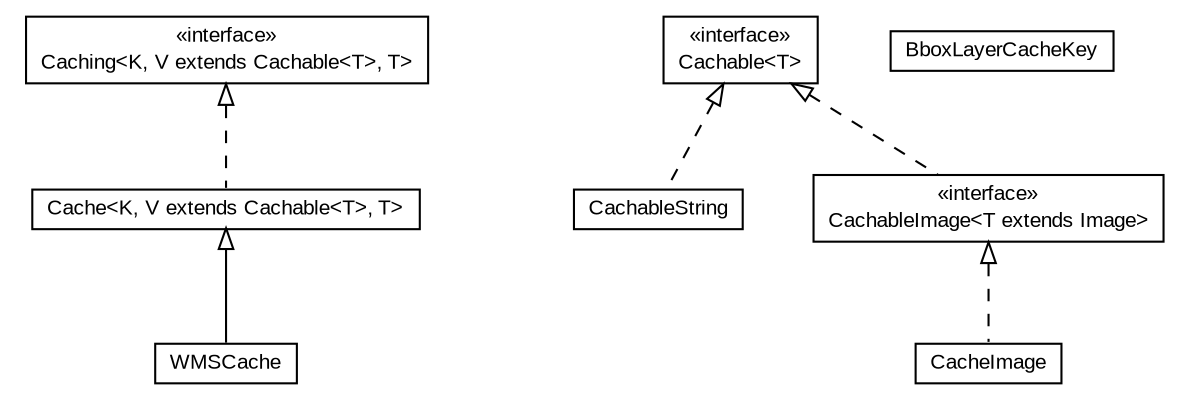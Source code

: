 #!/usr/local/bin/dot
#
# Class diagram 
# Generated by UMLGraph version R5_6-24-gf6e263 (http://www.umlgraph.org/)
#

digraph G {
	edge [fontname="arial",fontsize=10,labelfontname="arial",labelfontsize=10];
	node [fontname="arial",fontsize=10,shape=plaintext];
	nodesep=0.25;
	ranksep=0.5;
	// nl.mineleni.cbsviewer.servlet.wms.cache.WMSCache
	c269 [label=<<table title="nl.mineleni.cbsviewer.servlet.wms.cache.WMSCache" border="0" cellborder="1" cellspacing="0" cellpadding="2" port="p" href="./WMSCache.html">
		<tr><td><table border="0" cellspacing="0" cellpadding="1">
<tr><td align="center" balign="center"> WMSCache </td></tr>
		</table></td></tr>
		</table>>, URL="./WMSCache.html", fontname="arial", fontcolor="black", fontsize=10.0];
	// nl.mineleni.cbsviewer.servlet.wms.cache.Caching<K, V extends nl.mineleni.cbsviewer.servlet.wms.cache.Cachable<T>, T>
	c270 [label=<<table title="nl.mineleni.cbsviewer.servlet.wms.cache.Caching" border="0" cellborder="1" cellspacing="0" cellpadding="2" port="p" href="./Caching.html">
		<tr><td><table border="0" cellspacing="0" cellpadding="1">
<tr><td align="center" balign="center"> &#171;interface&#187; </td></tr>
<tr><td align="center" balign="center"> Caching&lt;K, V extends Cachable&lt;T&gt;, T&gt; </td></tr>
		</table></td></tr>
		</table>>, URL="./Caching.html", fontname="arial", fontcolor="black", fontsize=10.0];
	// nl.mineleni.cbsviewer.servlet.wms.cache.CacheImage
	c271 [label=<<table title="nl.mineleni.cbsviewer.servlet.wms.cache.CacheImage" border="0" cellborder="1" cellspacing="0" cellpadding="2" port="p" href="./CacheImage.html">
		<tr><td><table border="0" cellspacing="0" cellpadding="1">
<tr><td align="center" balign="center"> CacheImage </td></tr>
		</table></td></tr>
		</table>>, URL="./CacheImage.html", fontname="arial", fontcolor="black", fontsize=10.0];
	// nl.mineleni.cbsviewer.servlet.wms.cache.Cache<K, V extends nl.mineleni.cbsviewer.servlet.wms.cache.Cachable<T>, T>
	c272 [label=<<table title="nl.mineleni.cbsviewer.servlet.wms.cache.Cache" border="0" cellborder="1" cellspacing="0" cellpadding="2" port="p" href="./Cache.html">
		<tr><td><table border="0" cellspacing="0" cellpadding="1">
<tr><td align="center" balign="center"> Cache&lt;K, V extends Cachable&lt;T&gt;, T&gt; </td></tr>
		</table></td></tr>
		</table>>, URL="./Cache.html", fontname="arial", fontcolor="black", fontsize=10.0];
	// nl.mineleni.cbsviewer.servlet.wms.cache.CachableString
	c273 [label=<<table title="nl.mineleni.cbsviewer.servlet.wms.cache.CachableString" border="0" cellborder="1" cellspacing="0" cellpadding="2" port="p" href="./CachableString.html">
		<tr><td><table border="0" cellspacing="0" cellpadding="1">
<tr><td align="center" balign="center"> CachableString </td></tr>
		</table></td></tr>
		</table>>, URL="./CachableString.html", fontname="arial", fontcolor="black", fontsize=10.0];
	// nl.mineleni.cbsviewer.servlet.wms.cache.CachableImage<T extends java.awt.Image>
	c274 [label=<<table title="nl.mineleni.cbsviewer.servlet.wms.cache.CachableImage" border="0" cellborder="1" cellspacing="0" cellpadding="2" port="p" href="./CachableImage.html">
		<tr><td><table border="0" cellspacing="0" cellpadding="1">
<tr><td align="center" balign="center"> &#171;interface&#187; </td></tr>
<tr><td align="center" balign="center"> CachableImage&lt;T extends Image&gt; </td></tr>
		</table></td></tr>
		</table>>, URL="./CachableImage.html", fontname="arial", fontcolor="black", fontsize=10.0];
	// nl.mineleni.cbsviewer.servlet.wms.cache.Cachable<T>
	c275 [label=<<table title="nl.mineleni.cbsviewer.servlet.wms.cache.Cachable" border="0" cellborder="1" cellspacing="0" cellpadding="2" port="p" href="./Cachable.html">
		<tr><td><table border="0" cellspacing="0" cellpadding="1">
<tr><td align="center" balign="center"> &#171;interface&#187; </td></tr>
<tr><td align="center" balign="center"> Cachable&lt;T&gt; </td></tr>
		</table></td></tr>
		</table>>, URL="./Cachable.html", fontname="arial", fontcolor="black", fontsize=10.0];
	// nl.mineleni.cbsviewer.servlet.wms.cache.BboxLayerCacheKey
	c276 [label=<<table title="nl.mineleni.cbsviewer.servlet.wms.cache.BboxLayerCacheKey" border="0" cellborder="1" cellspacing="0" cellpadding="2" port="p" href="./BboxLayerCacheKey.html">
		<tr><td><table border="0" cellspacing="0" cellpadding="1">
<tr><td align="center" balign="center"> BboxLayerCacheKey </td></tr>
		</table></td></tr>
		</table>>, URL="./BboxLayerCacheKey.html", fontname="arial", fontcolor="black", fontsize=10.0];
	//nl.mineleni.cbsviewer.servlet.wms.cache.WMSCache extends nl.mineleni.cbsviewer.servlet.wms.cache.Cache<org.opengis.geometry.BoundingBox, nl.mineleni.cbsviewer.servlet.wms.cache.CacheImage, java.awt.image.BufferedImage>
	c272:p -> c269:p [dir=back,arrowtail=empty];
	//nl.mineleni.cbsviewer.servlet.wms.cache.CacheImage implements nl.mineleni.cbsviewer.servlet.wms.cache.CachableImage<T extends java.awt.Image>
	c274:p -> c271:p [dir=back,arrowtail=empty,style=dashed];
	//nl.mineleni.cbsviewer.servlet.wms.cache.Cache<K, V extends nl.mineleni.cbsviewer.servlet.wms.cache.Cachable<T>, T> implements nl.mineleni.cbsviewer.servlet.wms.cache.Caching<K, V extends nl.mineleni.cbsviewer.servlet.wms.cache.Cachable<T>, T>
	c270:p -> c272:p [dir=back,arrowtail=empty,style=dashed];
	//nl.mineleni.cbsviewer.servlet.wms.cache.CachableString implements nl.mineleni.cbsviewer.servlet.wms.cache.Cachable<T>
	c275:p -> c273:p [dir=back,arrowtail=empty,style=dashed];
	//nl.mineleni.cbsviewer.servlet.wms.cache.CachableImage<T extends java.awt.Image> implements nl.mineleni.cbsviewer.servlet.wms.cache.Cachable<T>
	c275:p -> c274:p [dir=back,arrowtail=empty,style=dashed];
}


